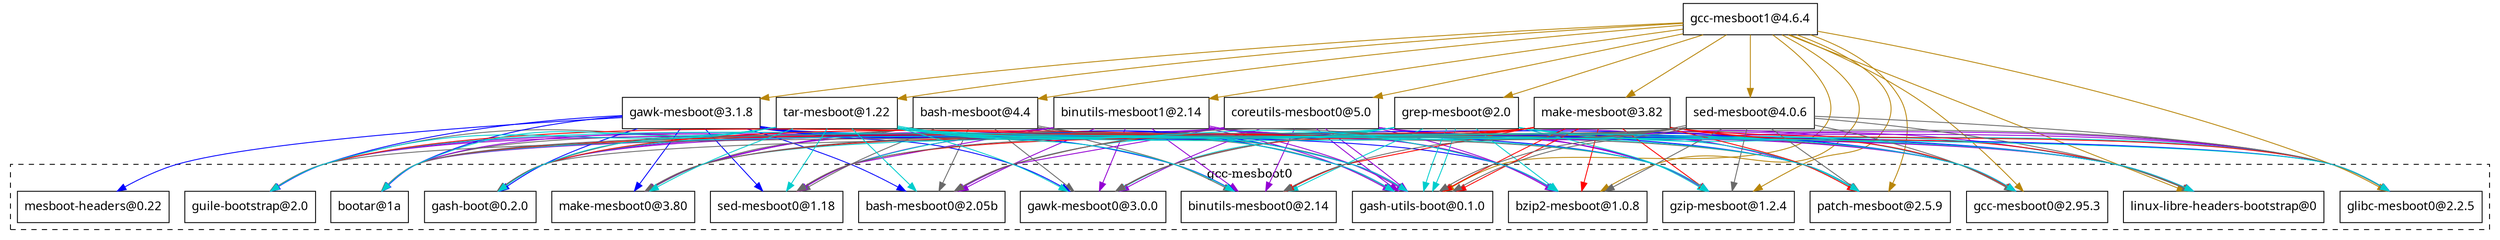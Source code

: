 digraph "Guix bag" {  
  "/gnu/store/3k09q26qkv9441m5fvhzjz8m4lf7ndmg-gcc-mesboot1-4.6.4.drv" [label = "gcc-mesboot1@4.6.4", shape = box, fontname = sans];
  "/gnu/store/3k09q26qkv9441m5fvhzjz8m4lf7ndmg-gcc-mesboot1-4.6.4.drv" -> "/gnu/store/ic7ricfbl0nhvih048zd87l0xjspgalw-bash-mesboot-4.4.drv" [color = darkgoldenrod];
  "/gnu/store/3k09q26qkv9441m5fvhzjz8m4lf7ndmg-gcc-mesboot1-4.6.4.drv" -> "/gnu/store/23ibqg1qncqcsz3jmbzls88f9paraz66-binutils-mesboot1-2.14.drv" [color = darkgoldenrod];
  "/gnu/store/3k09q26qkv9441m5fvhzjz8m4lf7ndmg-gcc-mesboot1-4.6.4.drv" -> "/gnu/store/zi2ih1wds72fhcgnqn26b6n9vdy9g592-coreutils-mesboot0-5.0.drv" [color = darkgoldenrod];
  "/gnu/store/3k09q26qkv9441m5fvhzjz8m4lf7ndmg-gcc-mesboot1-4.6.4.drv" -> "/gnu/store/86fnbqjjjrq5ayqsk3yh59mjkg3ghrij-gawk-mesboot-3.1.8.drv" [color = darkgoldenrod];
  "/gnu/store/3k09q26qkv9441m5fvhzjz8m4lf7ndmg-gcc-mesboot1-4.6.4.drv" -> "/gnu/store/xa6ymi4dgjbng79lchf1qf12w28yk9kg-grep-mesboot-2.0.drv" [color = darkgoldenrod];
  "/gnu/store/3k09q26qkv9441m5fvhzjz8m4lf7ndmg-gcc-mesboot1-4.6.4.drv" -> "/gnu/store/mh35jj5v2z45pry6zdn5x7nsvdf9iqm8-make-mesboot-3.82.drv" [color = darkgoldenrod];
  "/gnu/store/3k09q26qkv9441m5fvhzjz8m4lf7ndmg-gcc-mesboot1-4.6.4.drv" -> "/gnu/store/na9nz6kj47pfj7aypcwfcnr0mc9s4zf9-sed-mesboot-4.0.6.drv" [color = darkgoldenrod];
  "/gnu/store/3k09q26qkv9441m5fvhzjz8m4lf7ndmg-gcc-mesboot1-4.6.4.drv" -> "/gnu/store/xw2p01xsmychwr5pm4shmqckacr5qpbk-tar-mesboot-1.22.drv" [color = darkgoldenrod];
  "/gnu/store/3k09q26qkv9441m5fvhzjz8m4lf7ndmg-gcc-mesboot1-4.6.4.drv" -> "/gnu/store/zwqc4awjng7d9dva8g5ij8zb2wlm0j8i-gcc-mesboot0-2.95.3.drv" [color = darkgoldenrod];
  "/gnu/store/3k09q26qkv9441m5fvhzjz8m4lf7ndmg-gcc-mesboot1-4.6.4.drv" -> "/gnu/store/m1xqdcrf91ja5rn553c5hsn7rj2syylh-linux-libre-headers-bootstrap-0.drv" [color = darkgoldenrod];
  "/gnu/store/3k09q26qkv9441m5fvhzjz8m4lf7ndmg-gcc-mesboot1-4.6.4.drv" -> "/gnu/store/qcxkh76p6arpz2fn3gz27c8zh18j2xhj-glibc-mesboot0-2.2.5.drv" [color = darkgoldenrod];
  "/gnu/store/3k09q26qkv9441m5fvhzjz8m4lf7ndmg-gcc-mesboot1-4.6.4.drv" -> "/gnu/store/m8mjyzp5682ywn3y3d5apchg5vrfa23l-bzip2-mesboot-1.0.8.drv" [color = darkgoldenrod];
  "/gnu/store/3k09q26qkv9441m5fvhzjz8m4lf7ndmg-gcc-mesboot1-4.6.4.drv" -> "/gnu/store/w810h2k7i788cd09g5vmzgg55kcqih1k-gzip-mesboot-1.2.4.drv" [color = darkgoldenrod];
  "/gnu/store/3k09q26qkv9441m5fvhzjz8m4lf7ndmg-gcc-mesboot1-4.6.4.drv" -> "/gnu/store/30aqah1ks5fakb4p165qdcqbmihmlbli-patch-mesboot-2.5.9.drv" [color = darkgoldenrod];
  "/gnu/store/3k09q26qkv9441m5fvhzjz8m4lf7ndmg-gcc-mesboot1-4.6.4.drv" -> "/gnu/store/im6ipgs4w2bgy4mhv7j59721dm39c881-gash-utils-boot-0.1.0.drv" [color = darkgoldenrod];
  "/gnu/store/ic7ricfbl0nhvih048zd87l0xjspgalw-bash-mesboot-4.4.drv" [label = "bash-mesboot@4.4", shape = box, fontname = sans];
  "/gnu/store/ic7ricfbl0nhvih048zd87l0xjspgalw-bash-mesboot-4.4.drv" -> "/gnu/store/zwqc4awjng7d9dva8g5ij8zb2wlm0j8i-gcc-mesboot0-2.95.3.drv" [color = dimgrey];
  "/gnu/store/ic7ricfbl0nhvih048zd87l0xjspgalw-bash-mesboot-4.4.drv" -> "/gnu/store/m1xqdcrf91ja5rn553c5hsn7rj2syylh-linux-libre-headers-bootstrap-0.drv" [color = dimgrey];
  "/gnu/store/ic7ricfbl0nhvih048zd87l0xjspgalw-bash-mesboot-4.4.drv" -> "/gnu/store/qcxkh76p6arpz2fn3gz27c8zh18j2xhj-glibc-mesboot0-2.2.5.drv" [color = dimgrey];
  "/gnu/store/ic7ricfbl0nhvih048zd87l0xjspgalw-bash-mesboot-4.4.drv" -> "/gnu/store/bc24g29nqcj6irm0dz1apaqykj9krdk1-binutils-mesboot0-2.14.drv" [color = dimgrey];
  "/gnu/store/ic7ricfbl0nhvih048zd87l0xjspgalw-bash-mesboot-4.4.drv" -> "/gnu/store/3majp7af2jgqfzgy8x85z0ssys3i4p7a-gawk-mesboot0-3.0.0.drv" [color = dimgrey];
  "/gnu/store/ic7ricfbl0nhvih048zd87l0xjspgalw-bash-mesboot-4.4.drv" -> "/gnu/store/saanrlv4pmfm923rcvrj2m1dzgnpbfk7-bash-mesboot0-2.05b.drv" [color = dimgrey];
  "/gnu/store/ic7ricfbl0nhvih048zd87l0xjspgalw-bash-mesboot-4.4.drv" -> "/gnu/store/m8mjyzp5682ywn3y3d5apchg5vrfa23l-bzip2-mesboot-1.0.8.drv" [color = dimgrey];
  "/gnu/store/ic7ricfbl0nhvih048zd87l0xjspgalw-bash-mesboot-4.4.drv" -> "/gnu/store/w810h2k7i788cd09g5vmzgg55kcqih1k-gzip-mesboot-1.2.4.drv" [color = dimgrey];
  "/gnu/store/ic7ricfbl0nhvih048zd87l0xjspgalw-bash-mesboot-4.4.drv" -> "/gnu/store/30aqah1ks5fakb4p165qdcqbmihmlbli-patch-mesboot-2.5.9.drv" [color = dimgrey];
  "/gnu/store/ic7ricfbl0nhvih048zd87l0xjspgalw-bash-mesboot-4.4.drv" -> "/gnu/store/h1lig50sx2ay2gn31jnv4ynlc15cxswl-sed-mesboot0-1.18.drv" [color = dimgrey];
  "/gnu/store/ic7ricfbl0nhvih048zd87l0xjspgalw-bash-mesboot-4.4.drv" -> "/gnu/store/im6ipgs4w2bgy4mhv7j59721dm39c881-gash-utils-boot-0.1.0.drv" [color = dimgrey];
  "/gnu/store/ic7ricfbl0nhvih048zd87l0xjspgalw-bash-mesboot-4.4.drv" -> "/gnu/store/xd2plz0yc26r715m2n3s58bkd8a5lz67-make-mesboot0-3.80.drv" [color = dimgrey];
  "/gnu/store/ic7ricfbl0nhvih048zd87l0xjspgalw-bash-mesboot-4.4.drv" -> "/gnu/store/l4mf9hkmlsif7hg5j65jdj4awbbymj9d-gash-boot-0.2.0.drv" [color = dimgrey];
  "/gnu/store/ic7ricfbl0nhvih048zd87l0xjspgalw-bash-mesboot-4.4.drv" -> "/gnu/store/im6ipgs4w2bgy4mhv7j59721dm39c881-gash-utils-boot-0.1.0.drv" [color = dimgrey];
  "/gnu/store/ic7ricfbl0nhvih048zd87l0xjspgalw-bash-mesboot-4.4.drv" -> "/gnu/store/g1bj43gdjfasvhlvrsrzijrfysnnni8l-bootar-1a.drv" [color = dimgrey];
  "/gnu/store/ic7ricfbl0nhvih048zd87l0xjspgalw-bash-mesboot-4.4.drv" -> "/gnu/store/d7qzfl2j0qrdqifhx37as1xldbxsb1hj-guile-bootstrap-2.0.drv" [color = dimgrey];
  "/gnu/store/23ibqg1qncqcsz3jmbzls88f9paraz66-binutils-mesboot1-2.14.drv" [label = "binutils-mesboot1@2.14", shape = box, fontname = sans];
  "/gnu/store/23ibqg1qncqcsz3jmbzls88f9paraz66-binutils-mesboot1-2.14.drv" -> "/gnu/store/zwqc4awjng7d9dva8g5ij8zb2wlm0j8i-gcc-mesboot0-2.95.3.drv" [color = darkviolet];
  "/gnu/store/23ibqg1qncqcsz3jmbzls88f9paraz66-binutils-mesboot1-2.14.drv" -> "/gnu/store/m1xqdcrf91ja5rn553c5hsn7rj2syylh-linux-libre-headers-bootstrap-0.drv" [color = darkviolet];
  "/gnu/store/23ibqg1qncqcsz3jmbzls88f9paraz66-binutils-mesboot1-2.14.drv" -> "/gnu/store/qcxkh76p6arpz2fn3gz27c8zh18j2xhj-glibc-mesboot0-2.2.5.drv" [color = darkviolet];
  "/gnu/store/23ibqg1qncqcsz3jmbzls88f9paraz66-binutils-mesboot1-2.14.drv" -> "/gnu/store/bc24g29nqcj6irm0dz1apaqykj9krdk1-binutils-mesboot0-2.14.drv" [color = darkviolet];
  "/gnu/store/23ibqg1qncqcsz3jmbzls88f9paraz66-binutils-mesboot1-2.14.drv" -> "/gnu/store/3majp7af2jgqfzgy8x85z0ssys3i4p7a-gawk-mesboot0-3.0.0.drv" [color = darkviolet];
  "/gnu/store/23ibqg1qncqcsz3jmbzls88f9paraz66-binutils-mesboot1-2.14.drv" -> "/gnu/store/saanrlv4pmfm923rcvrj2m1dzgnpbfk7-bash-mesboot0-2.05b.drv" [color = darkviolet];
  "/gnu/store/23ibqg1qncqcsz3jmbzls88f9paraz66-binutils-mesboot1-2.14.drv" -> "/gnu/store/m8mjyzp5682ywn3y3d5apchg5vrfa23l-bzip2-mesboot-1.0.8.drv" [color = darkviolet];
  "/gnu/store/23ibqg1qncqcsz3jmbzls88f9paraz66-binutils-mesboot1-2.14.drv" -> "/gnu/store/w810h2k7i788cd09g5vmzgg55kcqih1k-gzip-mesboot-1.2.4.drv" [color = darkviolet];
  "/gnu/store/23ibqg1qncqcsz3jmbzls88f9paraz66-binutils-mesboot1-2.14.drv" -> "/gnu/store/30aqah1ks5fakb4p165qdcqbmihmlbli-patch-mesboot-2.5.9.drv" [color = darkviolet];
  "/gnu/store/23ibqg1qncqcsz3jmbzls88f9paraz66-binutils-mesboot1-2.14.drv" -> "/gnu/store/h1lig50sx2ay2gn31jnv4ynlc15cxswl-sed-mesboot0-1.18.drv" [color = darkviolet];
  "/gnu/store/23ibqg1qncqcsz3jmbzls88f9paraz66-binutils-mesboot1-2.14.drv" -> "/gnu/store/im6ipgs4w2bgy4mhv7j59721dm39c881-gash-utils-boot-0.1.0.drv" [color = darkviolet];
  "/gnu/store/23ibqg1qncqcsz3jmbzls88f9paraz66-binutils-mesboot1-2.14.drv" -> "/gnu/store/xd2plz0yc26r715m2n3s58bkd8a5lz67-make-mesboot0-3.80.drv" [color = darkviolet];
  "/gnu/store/23ibqg1qncqcsz3jmbzls88f9paraz66-binutils-mesboot1-2.14.drv" -> "/gnu/store/l4mf9hkmlsif7hg5j65jdj4awbbymj9d-gash-boot-0.2.0.drv" [color = darkviolet];
  "/gnu/store/23ibqg1qncqcsz3jmbzls88f9paraz66-binutils-mesboot1-2.14.drv" -> "/gnu/store/im6ipgs4w2bgy4mhv7j59721dm39c881-gash-utils-boot-0.1.0.drv" [color = darkviolet];
  "/gnu/store/23ibqg1qncqcsz3jmbzls88f9paraz66-binutils-mesboot1-2.14.drv" -> "/gnu/store/g1bj43gdjfasvhlvrsrzijrfysnnni8l-bootar-1a.drv" [color = darkviolet];
  "/gnu/store/23ibqg1qncqcsz3jmbzls88f9paraz66-binutils-mesboot1-2.14.drv" -> "/gnu/store/d7qzfl2j0qrdqifhx37as1xldbxsb1hj-guile-bootstrap-2.0.drv" [color = darkviolet];
  "/gnu/store/zi2ih1wds72fhcgnqn26b6n9vdy9g592-coreutils-mesboot0-5.0.drv" [label = "coreutils-mesboot0@5.0", shape = box, fontname = sans];
  "/gnu/store/zi2ih1wds72fhcgnqn26b6n9vdy9g592-coreutils-mesboot0-5.0.drv" -> "/gnu/store/zwqc4awjng7d9dva8g5ij8zb2wlm0j8i-gcc-mesboot0-2.95.3.drv" [color = darkviolet];
  "/gnu/store/zi2ih1wds72fhcgnqn26b6n9vdy9g592-coreutils-mesboot0-5.0.drv" -> "/gnu/store/m1xqdcrf91ja5rn553c5hsn7rj2syylh-linux-libre-headers-bootstrap-0.drv" [color = darkviolet];
  "/gnu/store/zi2ih1wds72fhcgnqn26b6n9vdy9g592-coreutils-mesboot0-5.0.drv" -> "/gnu/store/qcxkh76p6arpz2fn3gz27c8zh18j2xhj-glibc-mesboot0-2.2.5.drv" [color = darkviolet];
  "/gnu/store/zi2ih1wds72fhcgnqn26b6n9vdy9g592-coreutils-mesboot0-5.0.drv" -> "/gnu/store/bc24g29nqcj6irm0dz1apaqykj9krdk1-binutils-mesboot0-2.14.drv" [color = darkviolet];
  "/gnu/store/zi2ih1wds72fhcgnqn26b6n9vdy9g592-coreutils-mesboot0-5.0.drv" -> "/gnu/store/3majp7af2jgqfzgy8x85z0ssys3i4p7a-gawk-mesboot0-3.0.0.drv" [color = darkviolet];
  "/gnu/store/zi2ih1wds72fhcgnqn26b6n9vdy9g592-coreutils-mesboot0-5.0.drv" -> "/gnu/store/saanrlv4pmfm923rcvrj2m1dzgnpbfk7-bash-mesboot0-2.05b.drv" [color = darkviolet];
  "/gnu/store/zi2ih1wds72fhcgnqn26b6n9vdy9g592-coreutils-mesboot0-5.0.drv" -> "/gnu/store/m8mjyzp5682ywn3y3d5apchg5vrfa23l-bzip2-mesboot-1.0.8.drv" [color = darkviolet];
  "/gnu/store/zi2ih1wds72fhcgnqn26b6n9vdy9g592-coreutils-mesboot0-5.0.drv" -> "/gnu/store/w810h2k7i788cd09g5vmzgg55kcqih1k-gzip-mesboot-1.2.4.drv" [color = darkviolet];
  "/gnu/store/zi2ih1wds72fhcgnqn26b6n9vdy9g592-coreutils-mesboot0-5.0.drv" -> "/gnu/store/30aqah1ks5fakb4p165qdcqbmihmlbli-patch-mesboot-2.5.9.drv" [color = darkviolet];
  "/gnu/store/zi2ih1wds72fhcgnqn26b6n9vdy9g592-coreutils-mesboot0-5.0.drv" -> "/gnu/store/h1lig50sx2ay2gn31jnv4ynlc15cxswl-sed-mesboot0-1.18.drv" [color = darkviolet];
  "/gnu/store/zi2ih1wds72fhcgnqn26b6n9vdy9g592-coreutils-mesboot0-5.0.drv" -> "/gnu/store/im6ipgs4w2bgy4mhv7j59721dm39c881-gash-utils-boot-0.1.0.drv" [color = darkviolet];
  "/gnu/store/zi2ih1wds72fhcgnqn26b6n9vdy9g592-coreutils-mesboot0-5.0.drv" -> "/gnu/store/xd2plz0yc26r715m2n3s58bkd8a5lz67-make-mesboot0-3.80.drv" [color = darkviolet];
  "/gnu/store/zi2ih1wds72fhcgnqn26b6n9vdy9g592-coreutils-mesboot0-5.0.drv" -> "/gnu/store/l4mf9hkmlsif7hg5j65jdj4awbbymj9d-gash-boot-0.2.0.drv" [color = darkviolet];
  "/gnu/store/zi2ih1wds72fhcgnqn26b6n9vdy9g592-coreutils-mesboot0-5.0.drv" -> "/gnu/store/im6ipgs4w2bgy4mhv7j59721dm39c881-gash-utils-boot-0.1.0.drv" [color = darkviolet];
  "/gnu/store/zi2ih1wds72fhcgnqn26b6n9vdy9g592-coreutils-mesboot0-5.0.drv" -> "/gnu/store/g1bj43gdjfasvhlvrsrzijrfysnnni8l-bootar-1a.drv" [color = darkviolet];
  "/gnu/store/zi2ih1wds72fhcgnqn26b6n9vdy9g592-coreutils-mesboot0-5.0.drv" -> "/gnu/store/d7qzfl2j0qrdqifhx37as1xldbxsb1hj-guile-bootstrap-2.0.drv" [color = darkviolet];
  "/gnu/store/86fnbqjjjrq5ayqsk3yh59mjkg3ghrij-gawk-mesboot-3.1.8.drv" [label = "gawk-mesboot@3.1.8", shape = box, fontname = sans];
  "/gnu/store/86fnbqjjjrq5ayqsk3yh59mjkg3ghrij-gawk-mesboot-3.1.8.drv" -> "/gnu/store/zwqc4awjng7d9dva8g5ij8zb2wlm0j8i-gcc-mesboot0-2.95.3.drv" [color = blue];
  "/gnu/store/86fnbqjjjrq5ayqsk3yh59mjkg3ghrij-gawk-mesboot-3.1.8.drv" -> "/gnu/store/m1xqdcrf91ja5rn553c5hsn7rj2syylh-linux-libre-headers-bootstrap-0.drv" [color = blue];
  "/gnu/store/86fnbqjjjrq5ayqsk3yh59mjkg3ghrij-gawk-mesboot-3.1.8.drv" -> "/gnu/store/qcxkh76p6arpz2fn3gz27c8zh18j2xhj-glibc-mesboot0-2.2.5.drv" [color = blue];
  "/gnu/store/86fnbqjjjrq5ayqsk3yh59mjkg3ghrij-gawk-mesboot-3.1.8.drv" -> "/gnu/store/bc24g29nqcj6irm0dz1apaqykj9krdk1-binutils-mesboot0-2.14.drv" [color = blue];
  "/gnu/store/86fnbqjjjrq5ayqsk3yh59mjkg3ghrij-gawk-mesboot-3.1.8.drv" -> "/gnu/store/3majp7af2jgqfzgy8x85z0ssys3i4p7a-gawk-mesboot0-3.0.0.drv" [color = blue];
  "/gnu/store/86fnbqjjjrq5ayqsk3yh59mjkg3ghrij-gawk-mesboot-3.1.8.drv" -> "/gnu/store/saanrlv4pmfm923rcvrj2m1dzgnpbfk7-bash-mesboot0-2.05b.drv" [color = blue];
  "/gnu/store/86fnbqjjjrq5ayqsk3yh59mjkg3ghrij-gawk-mesboot-3.1.8.drv" -> "/gnu/store/m8mjyzp5682ywn3y3d5apchg5vrfa23l-bzip2-mesboot-1.0.8.drv" [color = blue];
  "/gnu/store/86fnbqjjjrq5ayqsk3yh59mjkg3ghrij-gawk-mesboot-3.1.8.drv" -> "/gnu/store/w810h2k7i788cd09g5vmzgg55kcqih1k-gzip-mesboot-1.2.4.drv" [color = blue];
  "/gnu/store/86fnbqjjjrq5ayqsk3yh59mjkg3ghrij-gawk-mesboot-3.1.8.drv" -> "/gnu/store/30aqah1ks5fakb4p165qdcqbmihmlbli-patch-mesboot-2.5.9.drv" [color = blue];
  "/gnu/store/86fnbqjjjrq5ayqsk3yh59mjkg3ghrij-gawk-mesboot-3.1.8.drv" -> "/gnu/store/h1lig50sx2ay2gn31jnv4ynlc15cxswl-sed-mesboot0-1.18.drv" [color = blue];
  "/gnu/store/86fnbqjjjrq5ayqsk3yh59mjkg3ghrij-gawk-mesboot-3.1.8.drv" -> "/gnu/store/im6ipgs4w2bgy4mhv7j59721dm39c881-gash-utils-boot-0.1.0.drv" [color = blue];
  "/gnu/store/86fnbqjjjrq5ayqsk3yh59mjkg3ghrij-gawk-mesboot-3.1.8.drv" -> "/gnu/store/xd2plz0yc26r715m2n3s58bkd8a5lz67-make-mesboot0-3.80.drv" [color = blue];
  "/gnu/store/86fnbqjjjrq5ayqsk3yh59mjkg3ghrij-gawk-mesboot-3.1.8.drv" -> "/gnu/store/l4mf9hkmlsif7hg5j65jdj4awbbymj9d-gash-boot-0.2.0.drv" [color = blue];
  "/gnu/store/86fnbqjjjrq5ayqsk3yh59mjkg3ghrij-gawk-mesboot-3.1.8.drv" -> "/gnu/store/im6ipgs4w2bgy4mhv7j59721dm39c881-gash-utils-boot-0.1.0.drv" [color = blue];
  "/gnu/store/86fnbqjjjrq5ayqsk3yh59mjkg3ghrij-gawk-mesboot-3.1.8.drv" -> "/gnu/store/g1bj43gdjfasvhlvrsrzijrfysnnni8l-bootar-1a.drv" [color = blue];
  "/gnu/store/86fnbqjjjrq5ayqsk3yh59mjkg3ghrij-gawk-mesboot-3.1.8.drv" -> "/gnu/store/d7qzfl2j0qrdqifhx37as1xldbxsb1hj-guile-bootstrap-2.0.drv" [color = blue];
  "/gnu/store/86fnbqjjjrq5ayqsk3yh59mjkg3ghrij-gawk-mesboot-3.1.8.drv" -> "/gnu/store/v8l1anpr7x6qrl77v1k0rcp87md3hi78-mesboot-headers-0.22.drv" [color = blue];
  "/gnu/store/xa6ymi4dgjbng79lchf1qf12w28yk9kg-grep-mesboot-2.0.drv" [label = "grep-mesboot@2.0", shape = box, fontname = sans];
  "/gnu/store/xa6ymi4dgjbng79lchf1qf12w28yk9kg-grep-mesboot-2.0.drv" -> "/gnu/store/zwqc4awjng7d9dva8g5ij8zb2wlm0j8i-gcc-mesboot0-2.95.3.drv" [color = cyan3];
  "/gnu/store/xa6ymi4dgjbng79lchf1qf12w28yk9kg-grep-mesboot-2.0.drv" -> "/gnu/store/m1xqdcrf91ja5rn553c5hsn7rj2syylh-linux-libre-headers-bootstrap-0.drv" [color = cyan3];
  "/gnu/store/xa6ymi4dgjbng79lchf1qf12w28yk9kg-grep-mesboot-2.0.drv" -> "/gnu/store/qcxkh76p6arpz2fn3gz27c8zh18j2xhj-glibc-mesboot0-2.2.5.drv" [color = cyan3];
  "/gnu/store/xa6ymi4dgjbng79lchf1qf12w28yk9kg-grep-mesboot-2.0.drv" -> "/gnu/store/bc24g29nqcj6irm0dz1apaqykj9krdk1-binutils-mesboot0-2.14.drv" [color = cyan3];
  "/gnu/store/xa6ymi4dgjbng79lchf1qf12w28yk9kg-grep-mesboot-2.0.drv" -> "/gnu/store/3majp7af2jgqfzgy8x85z0ssys3i4p7a-gawk-mesboot0-3.0.0.drv" [color = cyan3];
  "/gnu/store/xa6ymi4dgjbng79lchf1qf12w28yk9kg-grep-mesboot-2.0.drv" -> "/gnu/store/saanrlv4pmfm923rcvrj2m1dzgnpbfk7-bash-mesboot0-2.05b.drv" [color = cyan3];
  "/gnu/store/xa6ymi4dgjbng79lchf1qf12w28yk9kg-grep-mesboot-2.0.drv" -> "/gnu/store/m8mjyzp5682ywn3y3d5apchg5vrfa23l-bzip2-mesboot-1.0.8.drv" [color = cyan3];
  "/gnu/store/xa6ymi4dgjbng79lchf1qf12w28yk9kg-grep-mesboot-2.0.drv" -> "/gnu/store/w810h2k7i788cd09g5vmzgg55kcqih1k-gzip-mesboot-1.2.4.drv" [color = cyan3];
  "/gnu/store/xa6ymi4dgjbng79lchf1qf12w28yk9kg-grep-mesboot-2.0.drv" -> "/gnu/store/30aqah1ks5fakb4p165qdcqbmihmlbli-patch-mesboot-2.5.9.drv" [color = cyan3];
  "/gnu/store/xa6ymi4dgjbng79lchf1qf12w28yk9kg-grep-mesboot-2.0.drv" -> "/gnu/store/h1lig50sx2ay2gn31jnv4ynlc15cxswl-sed-mesboot0-1.18.drv" [color = cyan3];
  "/gnu/store/xa6ymi4dgjbng79lchf1qf12w28yk9kg-grep-mesboot-2.0.drv" -> "/gnu/store/im6ipgs4w2bgy4mhv7j59721dm39c881-gash-utils-boot-0.1.0.drv" [color = cyan3];
  "/gnu/store/xa6ymi4dgjbng79lchf1qf12w28yk9kg-grep-mesboot-2.0.drv" -> "/gnu/store/xd2plz0yc26r715m2n3s58bkd8a5lz67-make-mesboot0-3.80.drv" [color = cyan3];
  "/gnu/store/xa6ymi4dgjbng79lchf1qf12w28yk9kg-grep-mesboot-2.0.drv" -> "/gnu/store/l4mf9hkmlsif7hg5j65jdj4awbbymj9d-gash-boot-0.2.0.drv" [color = cyan3];
  "/gnu/store/xa6ymi4dgjbng79lchf1qf12w28yk9kg-grep-mesboot-2.0.drv" -> "/gnu/store/im6ipgs4w2bgy4mhv7j59721dm39c881-gash-utils-boot-0.1.0.drv" [color = cyan3];
  "/gnu/store/xa6ymi4dgjbng79lchf1qf12w28yk9kg-grep-mesboot-2.0.drv" -> "/gnu/store/g1bj43gdjfasvhlvrsrzijrfysnnni8l-bootar-1a.drv" [color = cyan3];
  "/gnu/store/xa6ymi4dgjbng79lchf1qf12w28yk9kg-grep-mesboot-2.0.drv" -> "/gnu/store/d7qzfl2j0qrdqifhx37as1xldbxsb1hj-guile-bootstrap-2.0.drv" [color = cyan3];
  "/gnu/store/mh35jj5v2z45pry6zdn5x7nsvdf9iqm8-make-mesboot-3.82.drv" [label = "make-mesboot@3.82", shape = box, fontname = sans];
  "/gnu/store/mh35jj5v2z45pry6zdn5x7nsvdf9iqm8-make-mesboot-3.82.drv" -> "/gnu/store/zwqc4awjng7d9dva8g5ij8zb2wlm0j8i-gcc-mesboot0-2.95.3.drv" [color = red];
  "/gnu/store/mh35jj5v2z45pry6zdn5x7nsvdf9iqm8-make-mesboot-3.82.drv" -> "/gnu/store/m1xqdcrf91ja5rn553c5hsn7rj2syylh-linux-libre-headers-bootstrap-0.drv" [color = red];
  "/gnu/store/mh35jj5v2z45pry6zdn5x7nsvdf9iqm8-make-mesboot-3.82.drv" -> "/gnu/store/qcxkh76p6arpz2fn3gz27c8zh18j2xhj-glibc-mesboot0-2.2.5.drv" [color = red];
  "/gnu/store/mh35jj5v2z45pry6zdn5x7nsvdf9iqm8-make-mesboot-3.82.drv" -> "/gnu/store/bc24g29nqcj6irm0dz1apaqykj9krdk1-binutils-mesboot0-2.14.drv" [color = red];
  "/gnu/store/mh35jj5v2z45pry6zdn5x7nsvdf9iqm8-make-mesboot-3.82.drv" -> "/gnu/store/3majp7af2jgqfzgy8x85z0ssys3i4p7a-gawk-mesboot0-3.0.0.drv" [color = red];
  "/gnu/store/mh35jj5v2z45pry6zdn5x7nsvdf9iqm8-make-mesboot-3.82.drv" -> "/gnu/store/saanrlv4pmfm923rcvrj2m1dzgnpbfk7-bash-mesboot0-2.05b.drv" [color = red];
  "/gnu/store/mh35jj5v2z45pry6zdn5x7nsvdf9iqm8-make-mesboot-3.82.drv" -> "/gnu/store/m8mjyzp5682ywn3y3d5apchg5vrfa23l-bzip2-mesboot-1.0.8.drv" [color = red];
  "/gnu/store/mh35jj5v2z45pry6zdn5x7nsvdf9iqm8-make-mesboot-3.82.drv" -> "/gnu/store/w810h2k7i788cd09g5vmzgg55kcqih1k-gzip-mesboot-1.2.4.drv" [color = red];
  "/gnu/store/mh35jj5v2z45pry6zdn5x7nsvdf9iqm8-make-mesboot-3.82.drv" -> "/gnu/store/30aqah1ks5fakb4p165qdcqbmihmlbli-patch-mesboot-2.5.9.drv" [color = red];
  "/gnu/store/mh35jj5v2z45pry6zdn5x7nsvdf9iqm8-make-mesboot-3.82.drv" -> "/gnu/store/h1lig50sx2ay2gn31jnv4ynlc15cxswl-sed-mesboot0-1.18.drv" [color = red];
  "/gnu/store/mh35jj5v2z45pry6zdn5x7nsvdf9iqm8-make-mesboot-3.82.drv" -> "/gnu/store/im6ipgs4w2bgy4mhv7j59721dm39c881-gash-utils-boot-0.1.0.drv" [color = red];
  "/gnu/store/mh35jj5v2z45pry6zdn5x7nsvdf9iqm8-make-mesboot-3.82.drv" -> "/gnu/store/xd2plz0yc26r715m2n3s58bkd8a5lz67-make-mesboot0-3.80.drv" [color = red];
  "/gnu/store/mh35jj5v2z45pry6zdn5x7nsvdf9iqm8-make-mesboot-3.82.drv" -> "/gnu/store/l4mf9hkmlsif7hg5j65jdj4awbbymj9d-gash-boot-0.2.0.drv" [color = red];
  "/gnu/store/mh35jj5v2z45pry6zdn5x7nsvdf9iqm8-make-mesboot-3.82.drv" -> "/gnu/store/im6ipgs4w2bgy4mhv7j59721dm39c881-gash-utils-boot-0.1.0.drv" [color = red];
  "/gnu/store/mh35jj5v2z45pry6zdn5x7nsvdf9iqm8-make-mesboot-3.82.drv" -> "/gnu/store/g1bj43gdjfasvhlvrsrzijrfysnnni8l-bootar-1a.drv" [color = red];
  "/gnu/store/mh35jj5v2z45pry6zdn5x7nsvdf9iqm8-make-mesboot-3.82.drv" -> "/gnu/store/d7qzfl2j0qrdqifhx37as1xldbxsb1hj-guile-bootstrap-2.0.drv" [color = red];
  "/gnu/store/na9nz6kj47pfj7aypcwfcnr0mc9s4zf9-sed-mesboot-4.0.6.drv" [label = "sed-mesboot@4.0.6", shape = box, fontname = sans];
  "/gnu/store/na9nz6kj47pfj7aypcwfcnr0mc9s4zf9-sed-mesboot-4.0.6.drv" -> "/gnu/store/zwqc4awjng7d9dva8g5ij8zb2wlm0j8i-gcc-mesboot0-2.95.3.drv" [color = dimgrey];
  "/gnu/store/na9nz6kj47pfj7aypcwfcnr0mc9s4zf9-sed-mesboot-4.0.6.drv" -> "/gnu/store/m1xqdcrf91ja5rn553c5hsn7rj2syylh-linux-libre-headers-bootstrap-0.drv" [color = dimgrey];
  "/gnu/store/na9nz6kj47pfj7aypcwfcnr0mc9s4zf9-sed-mesboot-4.0.6.drv" -> "/gnu/store/qcxkh76p6arpz2fn3gz27c8zh18j2xhj-glibc-mesboot0-2.2.5.drv" [color = dimgrey];
  "/gnu/store/na9nz6kj47pfj7aypcwfcnr0mc9s4zf9-sed-mesboot-4.0.6.drv" -> "/gnu/store/bc24g29nqcj6irm0dz1apaqykj9krdk1-binutils-mesboot0-2.14.drv" [color = dimgrey];
  "/gnu/store/na9nz6kj47pfj7aypcwfcnr0mc9s4zf9-sed-mesboot-4.0.6.drv" -> "/gnu/store/3majp7af2jgqfzgy8x85z0ssys3i4p7a-gawk-mesboot0-3.0.0.drv" [color = dimgrey];
  "/gnu/store/na9nz6kj47pfj7aypcwfcnr0mc9s4zf9-sed-mesboot-4.0.6.drv" -> "/gnu/store/saanrlv4pmfm923rcvrj2m1dzgnpbfk7-bash-mesboot0-2.05b.drv" [color = dimgrey];
  "/gnu/store/na9nz6kj47pfj7aypcwfcnr0mc9s4zf9-sed-mesboot-4.0.6.drv" -> "/gnu/store/m8mjyzp5682ywn3y3d5apchg5vrfa23l-bzip2-mesboot-1.0.8.drv" [color = dimgrey];
  "/gnu/store/na9nz6kj47pfj7aypcwfcnr0mc9s4zf9-sed-mesboot-4.0.6.drv" -> "/gnu/store/w810h2k7i788cd09g5vmzgg55kcqih1k-gzip-mesboot-1.2.4.drv" [color = dimgrey];
  "/gnu/store/na9nz6kj47pfj7aypcwfcnr0mc9s4zf9-sed-mesboot-4.0.6.drv" -> "/gnu/store/30aqah1ks5fakb4p165qdcqbmihmlbli-patch-mesboot-2.5.9.drv" [color = dimgrey];
  "/gnu/store/na9nz6kj47pfj7aypcwfcnr0mc9s4zf9-sed-mesboot-4.0.6.drv" -> "/gnu/store/h1lig50sx2ay2gn31jnv4ynlc15cxswl-sed-mesboot0-1.18.drv" [color = dimgrey];
  "/gnu/store/na9nz6kj47pfj7aypcwfcnr0mc9s4zf9-sed-mesboot-4.0.6.drv" -> "/gnu/store/im6ipgs4w2bgy4mhv7j59721dm39c881-gash-utils-boot-0.1.0.drv" [color = dimgrey];
  "/gnu/store/na9nz6kj47pfj7aypcwfcnr0mc9s4zf9-sed-mesboot-4.0.6.drv" -> "/gnu/store/xd2plz0yc26r715m2n3s58bkd8a5lz67-make-mesboot0-3.80.drv" [color = dimgrey];
  "/gnu/store/na9nz6kj47pfj7aypcwfcnr0mc9s4zf9-sed-mesboot-4.0.6.drv" -> "/gnu/store/l4mf9hkmlsif7hg5j65jdj4awbbymj9d-gash-boot-0.2.0.drv" [color = dimgrey];
  "/gnu/store/na9nz6kj47pfj7aypcwfcnr0mc9s4zf9-sed-mesboot-4.0.6.drv" -> "/gnu/store/im6ipgs4w2bgy4mhv7j59721dm39c881-gash-utils-boot-0.1.0.drv" [color = dimgrey];
  "/gnu/store/na9nz6kj47pfj7aypcwfcnr0mc9s4zf9-sed-mesboot-4.0.6.drv" -> "/gnu/store/g1bj43gdjfasvhlvrsrzijrfysnnni8l-bootar-1a.drv" [color = dimgrey];
  "/gnu/store/na9nz6kj47pfj7aypcwfcnr0mc9s4zf9-sed-mesboot-4.0.6.drv" -> "/gnu/store/d7qzfl2j0qrdqifhx37as1xldbxsb1hj-guile-bootstrap-2.0.drv" [color = dimgrey];
  "/gnu/store/xw2p01xsmychwr5pm4shmqckacr5qpbk-tar-mesboot-1.22.drv" [label = "tar-mesboot@1.22", shape = box, fontname = sans];
  "/gnu/store/xw2p01xsmychwr5pm4shmqckacr5qpbk-tar-mesboot-1.22.drv" -> "/gnu/store/zwqc4awjng7d9dva8g5ij8zb2wlm0j8i-gcc-mesboot0-2.95.3.drv" [color = cyan3];
  "/gnu/store/xw2p01xsmychwr5pm4shmqckacr5qpbk-tar-mesboot-1.22.drv" -> "/gnu/store/m1xqdcrf91ja5rn553c5hsn7rj2syylh-linux-libre-headers-bootstrap-0.drv" [color = cyan3];
  "/gnu/store/xw2p01xsmychwr5pm4shmqckacr5qpbk-tar-mesboot-1.22.drv" -> "/gnu/store/qcxkh76p6arpz2fn3gz27c8zh18j2xhj-glibc-mesboot0-2.2.5.drv" [color = cyan3];
  "/gnu/store/xw2p01xsmychwr5pm4shmqckacr5qpbk-tar-mesboot-1.22.drv" -> "/gnu/store/bc24g29nqcj6irm0dz1apaqykj9krdk1-binutils-mesboot0-2.14.drv" [color = cyan3];
  "/gnu/store/xw2p01xsmychwr5pm4shmqckacr5qpbk-tar-mesboot-1.22.drv" -> "/gnu/store/3majp7af2jgqfzgy8x85z0ssys3i4p7a-gawk-mesboot0-3.0.0.drv" [color = cyan3];
  "/gnu/store/xw2p01xsmychwr5pm4shmqckacr5qpbk-tar-mesboot-1.22.drv" -> "/gnu/store/saanrlv4pmfm923rcvrj2m1dzgnpbfk7-bash-mesboot0-2.05b.drv" [color = cyan3];
  "/gnu/store/xw2p01xsmychwr5pm4shmqckacr5qpbk-tar-mesboot-1.22.drv" -> "/gnu/store/m8mjyzp5682ywn3y3d5apchg5vrfa23l-bzip2-mesboot-1.0.8.drv" [color = cyan3];
  "/gnu/store/xw2p01xsmychwr5pm4shmqckacr5qpbk-tar-mesboot-1.22.drv" -> "/gnu/store/w810h2k7i788cd09g5vmzgg55kcqih1k-gzip-mesboot-1.2.4.drv" [color = cyan3];
  "/gnu/store/xw2p01xsmychwr5pm4shmqckacr5qpbk-tar-mesboot-1.22.drv" -> "/gnu/store/30aqah1ks5fakb4p165qdcqbmihmlbli-patch-mesboot-2.5.9.drv" [color = cyan3];
  "/gnu/store/xw2p01xsmychwr5pm4shmqckacr5qpbk-tar-mesboot-1.22.drv" -> "/gnu/store/h1lig50sx2ay2gn31jnv4ynlc15cxswl-sed-mesboot0-1.18.drv" [color = cyan3];
  "/gnu/store/xw2p01xsmychwr5pm4shmqckacr5qpbk-tar-mesboot-1.22.drv" -> "/gnu/store/im6ipgs4w2bgy4mhv7j59721dm39c881-gash-utils-boot-0.1.0.drv" [color = cyan3];
  "/gnu/store/xw2p01xsmychwr5pm4shmqckacr5qpbk-tar-mesboot-1.22.drv" -> "/gnu/store/xd2plz0yc26r715m2n3s58bkd8a5lz67-make-mesboot0-3.80.drv" [color = cyan3];
  "/gnu/store/xw2p01xsmychwr5pm4shmqckacr5qpbk-tar-mesboot-1.22.drv" -> "/gnu/store/l4mf9hkmlsif7hg5j65jdj4awbbymj9d-gash-boot-0.2.0.drv" [color = cyan3];
  "/gnu/store/xw2p01xsmychwr5pm4shmqckacr5qpbk-tar-mesboot-1.22.drv" -> "/gnu/store/im6ipgs4w2bgy4mhv7j59721dm39c881-gash-utils-boot-0.1.0.drv" [color = cyan3];
  "/gnu/store/xw2p01xsmychwr5pm4shmqckacr5qpbk-tar-mesboot-1.22.drv" -> "/gnu/store/g1bj43gdjfasvhlvrsrzijrfysnnni8l-bootar-1a.drv" [color = cyan3];
  "/gnu/store/xw2p01xsmychwr5pm4shmqckacr5qpbk-tar-mesboot-1.22.drv" -> "/gnu/store/d7qzfl2j0qrdqifhx37as1xldbxsb1hj-guile-bootstrap-2.0.drv" [color = cyan3];
 
 newrank=true ranksep=1
 subgraph "cluster-gcc-mesboot0" {
 label="gcc-mesboot0" style=dashed rank=same
 
  "/gnu/store/zwqc4awjng7d9dva8g5ij8zb2wlm0j8i-gcc-mesboot0-2.95.3.drv" [label = "gcc-mesboot0@2.95.3", shape = box, fontname = sans];
  "/gnu/store/qcxkh76p6arpz2fn3gz27c8zh18j2xhj-glibc-mesboot0-2.2.5.drv" [label = "glibc-mesboot0@2.2.5", shape = box, fontname = sans];
  "/gnu/store/v8l1anpr7x6qrl77v1k0rcp87md3hi78-mesboot-headers-0.22.drv" [label = "mesboot-headers@0.22", shape = box, fontname = sans];
  "/gnu/store/m1xqdcrf91ja5rn553c5hsn7rj2syylh-linux-libre-headers-bootstrap-0.drv" [label = "linux-libre-headers-bootstrap@0", shape = box, fontname = sans];
  "/gnu/store/saanrlv4pmfm923rcvrj2m1dzgnpbfk7-bash-mesboot0-2.05b.drv" [label = "bash-mesboot0@2.05b", shape = box, fontname = sans];
  "/gnu/store/xd2plz0yc26r715m2n3s58bkd8a5lz67-make-mesboot0-3.80.drv" [label = "make-mesboot0@3.80", shape = box, fontname = sans];
  "/gnu/store/l4mf9hkmlsif7hg5j65jdj4awbbymj9d-gash-boot-0.2.0.drv" [label = "gash-boot@0.2.0", shape = box, fontname = sans];
  "/gnu/store/g1bj43gdjfasvhlvrsrzijrfysnnni8l-bootar-1a.drv" [label = "bootar@1a", shape = box, fontname = sans];
  "/gnu/store/d7qzfl2j0qrdqifhx37as1xldbxsb1hj-guile-bootstrap-2.0.drv" [label = "guile-bootstrap@2.0", shape = box, fontname = sans];
  "/gnu/store/im6ipgs4w2bgy4mhv7j59721dm39c881-gash-utils-boot-0.1.0.drv" [label = "gash-utils-boot@0.1.0", shape = box, fontname = sans];
  "/gnu/store/m8mjyzp5682ywn3y3d5apchg5vrfa23l-bzip2-mesboot-1.0.8.drv" [label = "bzip2-mesboot@1.0.8", shape = box, fontname = sans];
  "/gnu/store/w810h2k7i788cd09g5vmzgg55kcqih1k-gzip-mesboot-1.2.4.drv" [label = "gzip-mesboot@1.2.4", shape = box, fontname = sans];
  "/gnu/store/30aqah1ks5fakb4p165qdcqbmihmlbli-patch-mesboot-2.5.9.drv" [label = "patch-mesboot@2.5.9", shape = box, fontname = sans];
  "/gnu/store/h1lig50sx2ay2gn31jnv4ynlc15cxswl-sed-mesboot0-1.18.drv" [label = "sed-mesboot0@1.18", shape = box, fontname = sans];
  "/gnu/store/bc24g29nqcj6irm0dz1apaqykj9krdk1-binutils-mesboot0-2.14.drv" [label = "binutils-mesboot0@2.14", shape = box, fontname = sans];
  "/gnu/store/3majp7af2jgqfzgy8x85z0ssys3i4p7a-gawk-mesboot0-3.0.0.drv" [label = "gawk-mesboot0@3.0.0", shape = box, fontname = sans];

 }
}
